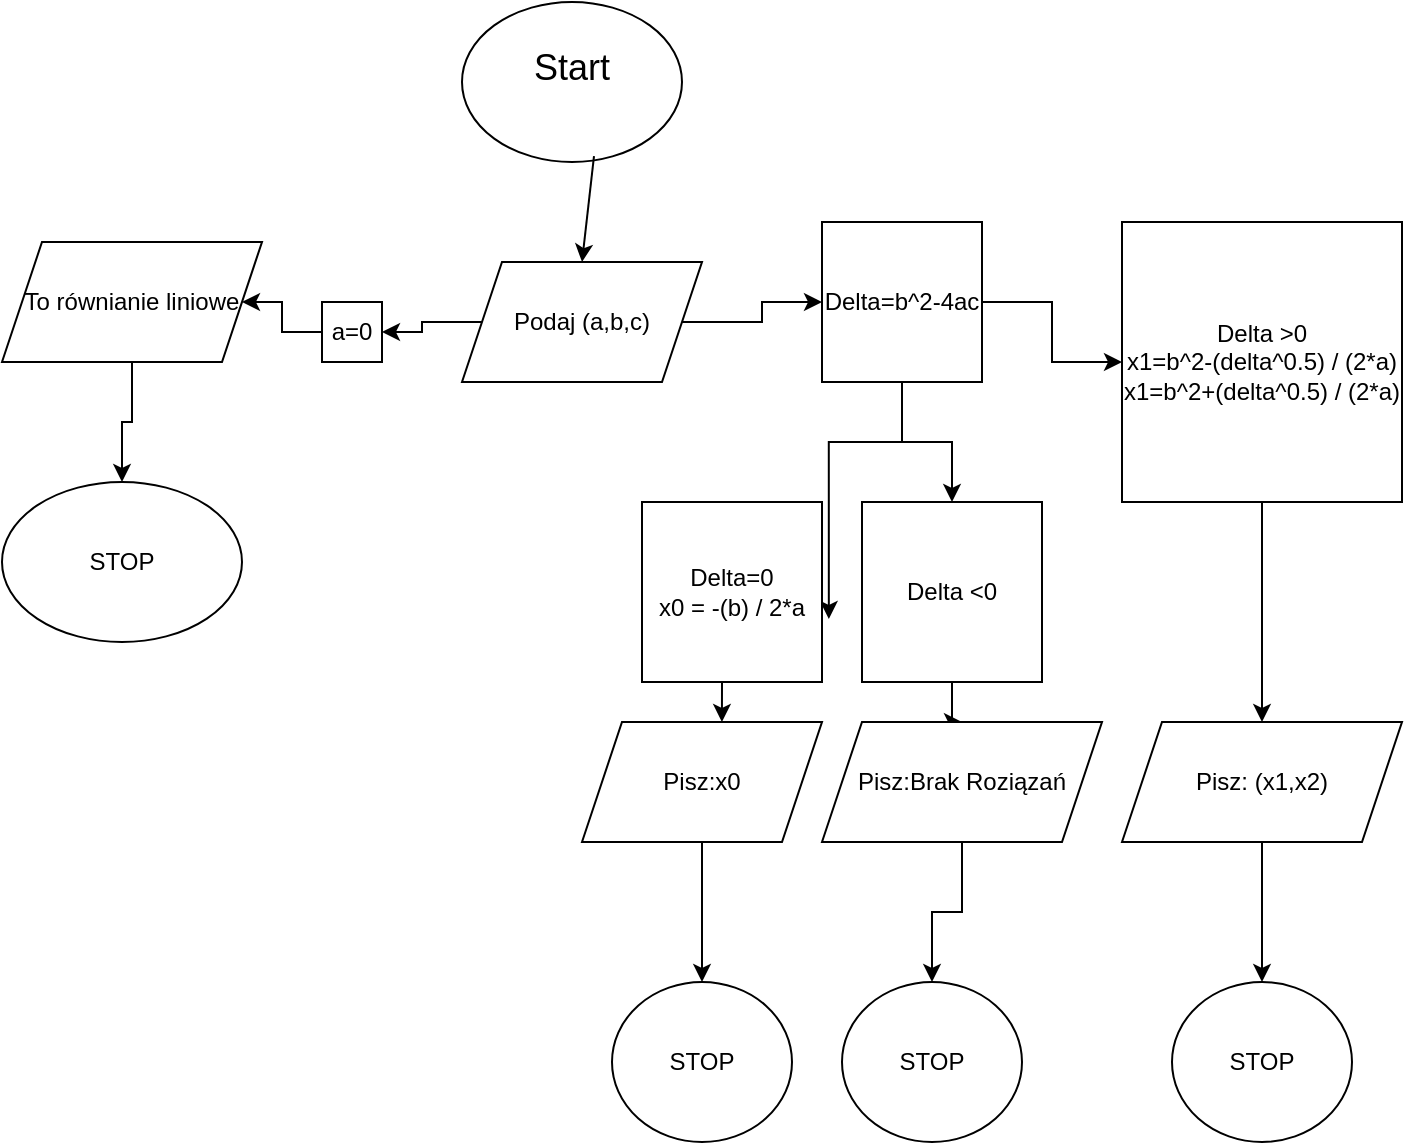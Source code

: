 <mxfile version="26.1.0">
  <diagram name="Strona-1" id="TzqRhlVC07BV4d27CE-a">
    <mxGraphModel dx="1392" dy="753" grid="1" gridSize="10" guides="1" tooltips="1" connect="1" arrows="1" fold="1" page="1" pageScale="1" pageWidth="827" pageHeight="1169" math="0" shadow="0">
      <root>
        <mxCell id="0" />
        <mxCell id="1" parent="0" />
        <mxCell id="IxWMXOS129A1g6PJ6h58-1" value="&lt;font style=&quot;font-size: 18px;&quot;&gt;Start&lt;/font&gt;&lt;div&gt;&lt;br&gt;&lt;/div&gt;" style="ellipse;whiteSpace=wrap;html=1;" vertex="1" parent="1">
          <mxGeometry x="250" y="20" width="110" height="80" as="geometry" />
        </mxCell>
        <mxCell id="IxWMXOS129A1g6PJ6h58-3" value="" style="endArrow=classic;html=1;rounded=0;exitX=0.6;exitY=0.963;exitDx=0;exitDy=0;exitPerimeter=0;entryX=0.5;entryY=0;entryDx=0;entryDy=0;" edge="1" parent="1" source="IxWMXOS129A1g6PJ6h58-1" target="IxWMXOS129A1g6PJ6h58-11">
          <mxGeometry width="50" height="50" relative="1" as="geometry">
            <mxPoint x="370" y="220" as="sourcePoint" />
            <mxPoint x="414" y="150" as="targetPoint" />
          </mxGeometry>
        </mxCell>
        <mxCell id="IxWMXOS129A1g6PJ6h58-10" style="edgeStyle=orthogonalEdgeStyle;rounded=0;orthogonalLoop=1;jettySize=auto;html=1;entryX=1;entryY=0.5;entryDx=0;entryDy=0;exitX=0;exitY=0.5;exitDx=0;exitDy=0;" edge="1" parent="1" source="IxWMXOS129A1g6PJ6h58-11" target="IxWMXOS129A1g6PJ6h58-8">
          <mxGeometry relative="1" as="geometry">
            <mxPoint x="240" y="185" as="sourcePoint" />
          </mxGeometry>
        </mxCell>
        <mxCell id="IxWMXOS129A1g6PJ6h58-32" style="edgeStyle=orthogonalEdgeStyle;rounded=0;orthogonalLoop=1;jettySize=auto;html=1;" edge="1" parent="1" source="IxWMXOS129A1g6PJ6h58-8" target="IxWMXOS129A1g6PJ6h58-31">
          <mxGeometry relative="1" as="geometry" />
        </mxCell>
        <mxCell id="IxWMXOS129A1g6PJ6h58-8" value="a=0" style="rounded=0;whiteSpace=wrap;html=1;" vertex="1" parent="1">
          <mxGeometry x="180" y="170" width="30" height="30" as="geometry" />
        </mxCell>
        <mxCell id="IxWMXOS129A1g6PJ6h58-15" value="" style="edgeStyle=orthogonalEdgeStyle;rounded=0;orthogonalLoop=1;jettySize=auto;html=1;" edge="1" parent="1" source="IxWMXOS129A1g6PJ6h58-11" target="IxWMXOS129A1g6PJ6h58-14">
          <mxGeometry relative="1" as="geometry" />
        </mxCell>
        <mxCell id="IxWMXOS129A1g6PJ6h58-11" value="Podaj (a,b,c)" style="shape=parallelogram;perimeter=parallelogramPerimeter;whiteSpace=wrap;html=1;fixedSize=1;" vertex="1" parent="1">
          <mxGeometry x="250" y="150" width="120" height="60" as="geometry" />
        </mxCell>
        <mxCell id="IxWMXOS129A1g6PJ6h58-12" value="STOP" style="ellipse;whiteSpace=wrap;html=1;" vertex="1" parent="1">
          <mxGeometry x="20" y="260" width="120" height="80" as="geometry" />
        </mxCell>
        <mxCell id="IxWMXOS129A1g6PJ6h58-18" style="edgeStyle=orthogonalEdgeStyle;rounded=0;orthogonalLoop=1;jettySize=auto;html=1;entryX=1.038;entryY=0.65;entryDx=0;entryDy=0;entryPerimeter=0;" edge="1" parent="1" source="IxWMXOS129A1g6PJ6h58-14" target="IxWMXOS129A1g6PJ6h58-16">
          <mxGeometry relative="1" as="geometry">
            <mxPoint x="670" y="310" as="targetPoint" />
          </mxGeometry>
        </mxCell>
        <mxCell id="IxWMXOS129A1g6PJ6h58-22" style="edgeStyle=orthogonalEdgeStyle;rounded=0;orthogonalLoop=1;jettySize=auto;html=1;entryX=0;entryY=0.5;entryDx=0;entryDy=0;" edge="1" parent="1" source="IxWMXOS129A1g6PJ6h58-14" target="IxWMXOS129A1g6PJ6h58-21">
          <mxGeometry relative="1" as="geometry" />
        </mxCell>
        <mxCell id="IxWMXOS129A1g6PJ6h58-24" style="edgeStyle=orthogonalEdgeStyle;rounded=0;orthogonalLoop=1;jettySize=auto;html=1;entryX=0.5;entryY=0;entryDx=0;entryDy=0;" edge="1" parent="1" source="IxWMXOS129A1g6PJ6h58-14" target="IxWMXOS129A1g6PJ6h58-19">
          <mxGeometry relative="1" as="geometry" />
        </mxCell>
        <mxCell id="IxWMXOS129A1g6PJ6h58-14" value="Delta=b^2-4ac" style="whiteSpace=wrap;html=1;aspect=fixed;" vertex="1" parent="1">
          <mxGeometry x="430" y="130" width="80" height="80" as="geometry" />
        </mxCell>
        <mxCell id="IxWMXOS129A1g6PJ6h58-16" value="Delta=0&lt;div&gt;x0 = -(b) / 2*a&lt;/div&gt;" style="whiteSpace=wrap;html=1;aspect=fixed;" vertex="1" parent="1">
          <mxGeometry x="340" y="270" width="90" height="90" as="geometry" />
        </mxCell>
        <mxCell id="IxWMXOS129A1g6PJ6h58-38" style="edgeStyle=orthogonalEdgeStyle;rounded=0;orthogonalLoop=1;jettySize=auto;html=1;entryX=0.5;entryY=0;entryDx=0;entryDy=0;" edge="1" parent="1" source="IxWMXOS129A1g6PJ6h58-19" target="IxWMXOS129A1g6PJ6h58-37">
          <mxGeometry relative="1" as="geometry" />
        </mxCell>
        <mxCell id="IxWMXOS129A1g6PJ6h58-19" value="Delta &amp;lt;0" style="whiteSpace=wrap;html=1;aspect=fixed;" vertex="1" parent="1">
          <mxGeometry x="450" y="270" width="90" height="90" as="geometry" />
        </mxCell>
        <mxCell id="IxWMXOS129A1g6PJ6h58-42" style="edgeStyle=orthogonalEdgeStyle;rounded=0;orthogonalLoop=1;jettySize=auto;html=1;entryX=0.5;entryY=0;entryDx=0;entryDy=0;" edge="1" parent="1" source="IxWMXOS129A1g6PJ6h58-21" target="IxWMXOS129A1g6PJ6h58-41">
          <mxGeometry relative="1" as="geometry" />
        </mxCell>
        <mxCell id="IxWMXOS129A1g6PJ6h58-21" value="Delta &amp;gt;0&lt;div&gt;x1=b^2-(delta^0.5) / (2*a)&lt;/div&gt;&lt;div&gt;x1=b^2+(delta^0.5) / (2*a)&lt;/div&gt;" style="whiteSpace=wrap;html=1;aspect=fixed;" vertex="1" parent="1">
          <mxGeometry x="580" y="130" width="140" height="140" as="geometry" />
        </mxCell>
        <mxCell id="IxWMXOS129A1g6PJ6h58-25" value="STOP" style="ellipse;whiteSpace=wrap;html=1;" vertex="1" parent="1">
          <mxGeometry x="325" y="510" width="90" height="80" as="geometry" />
        </mxCell>
        <mxCell id="IxWMXOS129A1g6PJ6h58-26" value="STOP" style="ellipse;whiteSpace=wrap;html=1;" vertex="1" parent="1">
          <mxGeometry x="440" y="510" width="90" height="80" as="geometry" />
        </mxCell>
        <mxCell id="IxWMXOS129A1g6PJ6h58-27" value="STOP" style="ellipse;whiteSpace=wrap;html=1;" vertex="1" parent="1">
          <mxGeometry x="605" y="510" width="90" height="80" as="geometry" />
        </mxCell>
        <mxCell id="IxWMXOS129A1g6PJ6h58-33" style="edgeStyle=orthogonalEdgeStyle;rounded=0;orthogonalLoop=1;jettySize=auto;html=1;entryX=0.5;entryY=0;entryDx=0;entryDy=0;" edge="1" parent="1" source="IxWMXOS129A1g6PJ6h58-31" target="IxWMXOS129A1g6PJ6h58-12">
          <mxGeometry relative="1" as="geometry" />
        </mxCell>
        <mxCell id="IxWMXOS129A1g6PJ6h58-31" value="To równianie liniowe" style="shape=parallelogram;perimeter=parallelogramPerimeter;whiteSpace=wrap;html=1;fixedSize=1;" vertex="1" parent="1">
          <mxGeometry x="20" y="140" width="130" height="60" as="geometry" />
        </mxCell>
        <mxCell id="IxWMXOS129A1g6PJ6h58-36" style="edgeStyle=orthogonalEdgeStyle;rounded=0;orthogonalLoop=1;jettySize=auto;html=1;entryX=0.5;entryY=0;entryDx=0;entryDy=0;" edge="1" parent="1" source="IxWMXOS129A1g6PJ6h58-34" target="IxWMXOS129A1g6PJ6h58-25">
          <mxGeometry relative="1" as="geometry" />
        </mxCell>
        <mxCell id="IxWMXOS129A1g6PJ6h58-34" value="Pisz:x0" style="shape=parallelogram;perimeter=parallelogramPerimeter;whiteSpace=wrap;html=1;fixedSize=1;" vertex="1" parent="1">
          <mxGeometry x="310" y="380" width="120" height="60" as="geometry" />
        </mxCell>
        <mxCell id="IxWMXOS129A1g6PJ6h58-35" style="edgeStyle=orthogonalEdgeStyle;rounded=0;orthogonalLoop=1;jettySize=auto;html=1;exitX=0.5;exitY=1;exitDx=0;exitDy=0;entryX=0.583;entryY=0;entryDx=0;entryDy=0;entryPerimeter=0;" edge="1" parent="1" source="IxWMXOS129A1g6PJ6h58-16" target="IxWMXOS129A1g6PJ6h58-34">
          <mxGeometry relative="1" as="geometry" />
        </mxCell>
        <mxCell id="IxWMXOS129A1g6PJ6h58-40" style="edgeStyle=orthogonalEdgeStyle;rounded=0;orthogonalLoop=1;jettySize=auto;html=1;entryX=0.5;entryY=0;entryDx=0;entryDy=0;" edge="1" parent="1" source="IxWMXOS129A1g6PJ6h58-37" target="IxWMXOS129A1g6PJ6h58-26">
          <mxGeometry relative="1" as="geometry" />
        </mxCell>
        <mxCell id="IxWMXOS129A1g6PJ6h58-37" value="Pisz:Brak Roziązań" style="shape=parallelogram;perimeter=parallelogramPerimeter;whiteSpace=wrap;html=1;fixedSize=1;" vertex="1" parent="1">
          <mxGeometry x="430" y="380" width="140" height="60" as="geometry" />
        </mxCell>
        <mxCell id="IxWMXOS129A1g6PJ6h58-43" style="edgeStyle=orthogonalEdgeStyle;rounded=0;orthogonalLoop=1;jettySize=auto;html=1;entryX=0.5;entryY=0;entryDx=0;entryDy=0;" edge="1" parent="1" source="IxWMXOS129A1g6PJ6h58-41" target="IxWMXOS129A1g6PJ6h58-27">
          <mxGeometry relative="1" as="geometry" />
        </mxCell>
        <mxCell id="IxWMXOS129A1g6PJ6h58-41" value="Pisz: (x1,x2)" style="shape=parallelogram;perimeter=parallelogramPerimeter;whiteSpace=wrap;html=1;fixedSize=1;" vertex="1" parent="1">
          <mxGeometry x="580" y="380" width="140" height="60" as="geometry" />
        </mxCell>
      </root>
    </mxGraphModel>
  </diagram>
</mxfile>
